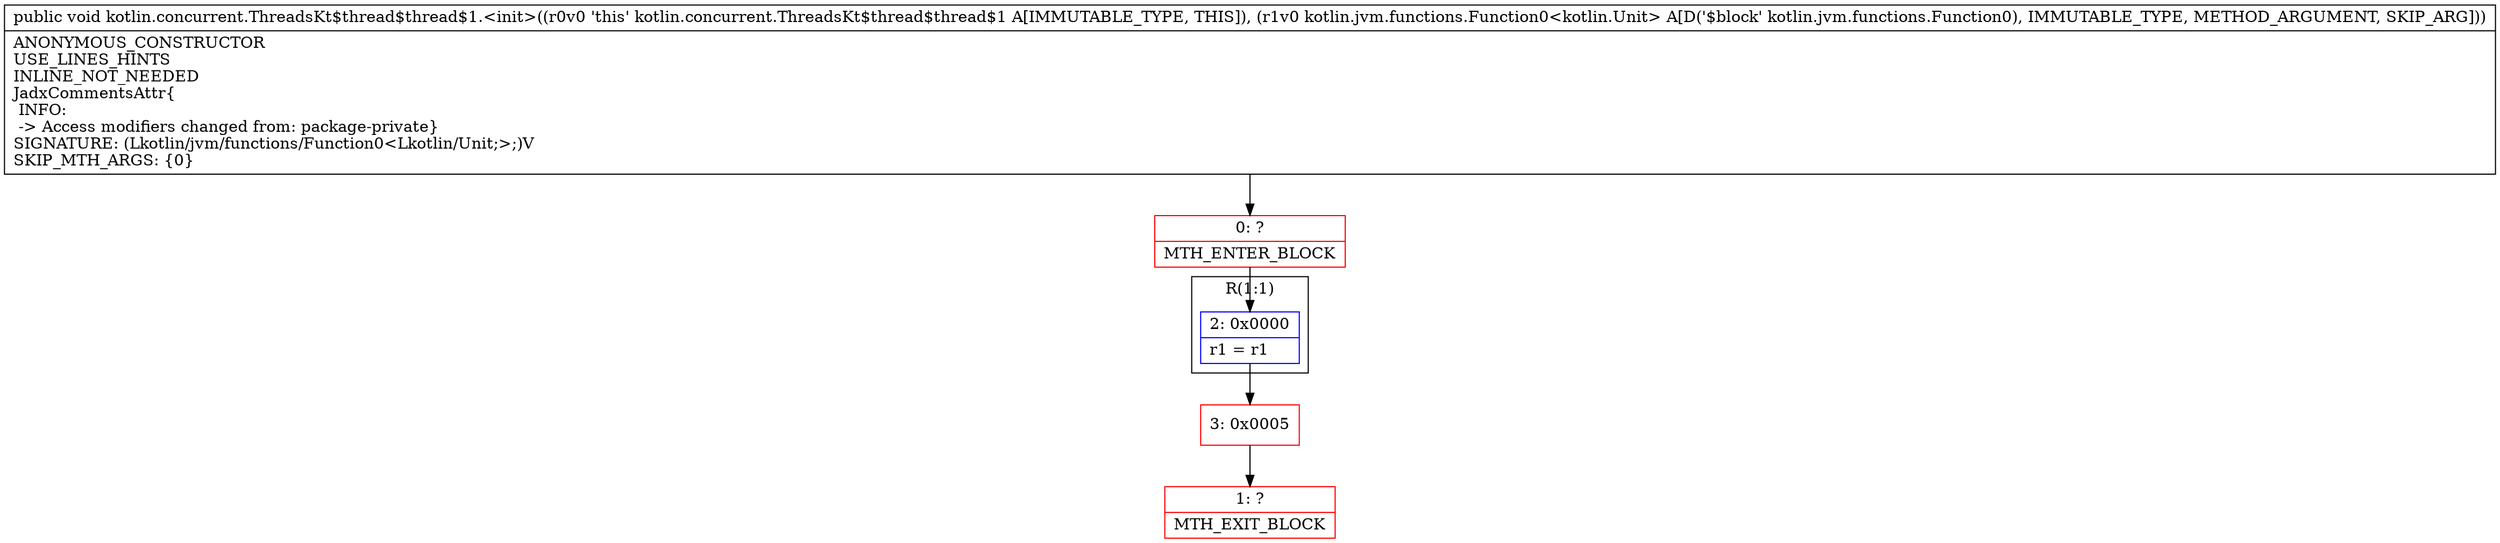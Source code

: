 digraph "CFG forkotlin.concurrent.ThreadsKt$thread$thread$1.\<init\>(Lkotlin\/jvm\/functions\/Function0;)V" {
subgraph cluster_Region_137081691 {
label = "R(1:1)";
node [shape=record,color=blue];
Node_2 [shape=record,label="{2\:\ 0x0000|r1 = r1\l}"];
}
Node_0 [shape=record,color=red,label="{0\:\ ?|MTH_ENTER_BLOCK\l}"];
Node_3 [shape=record,color=red,label="{3\:\ 0x0005}"];
Node_1 [shape=record,color=red,label="{1\:\ ?|MTH_EXIT_BLOCK\l}"];
MethodNode[shape=record,label="{public void kotlin.concurrent.ThreadsKt$thread$thread$1.\<init\>((r0v0 'this' kotlin.concurrent.ThreadsKt$thread$thread$1 A[IMMUTABLE_TYPE, THIS]), (r1v0 kotlin.jvm.functions.Function0\<kotlin.Unit\> A[D('$block' kotlin.jvm.functions.Function0), IMMUTABLE_TYPE, METHOD_ARGUMENT, SKIP_ARG]))  | ANONYMOUS_CONSTRUCTOR\lUSE_LINES_HINTS\lINLINE_NOT_NEEDED\lJadxCommentsAttr\{\l INFO: \l \-\> Access modifiers changed from: package\-private\}\lSIGNATURE: (Lkotlin\/jvm\/functions\/Function0\<Lkotlin\/Unit;\>;)V\lSKIP_MTH_ARGS: \{0\}\l}"];
MethodNode -> Node_0;Node_2 -> Node_3;
Node_0 -> Node_2;
Node_3 -> Node_1;
}

